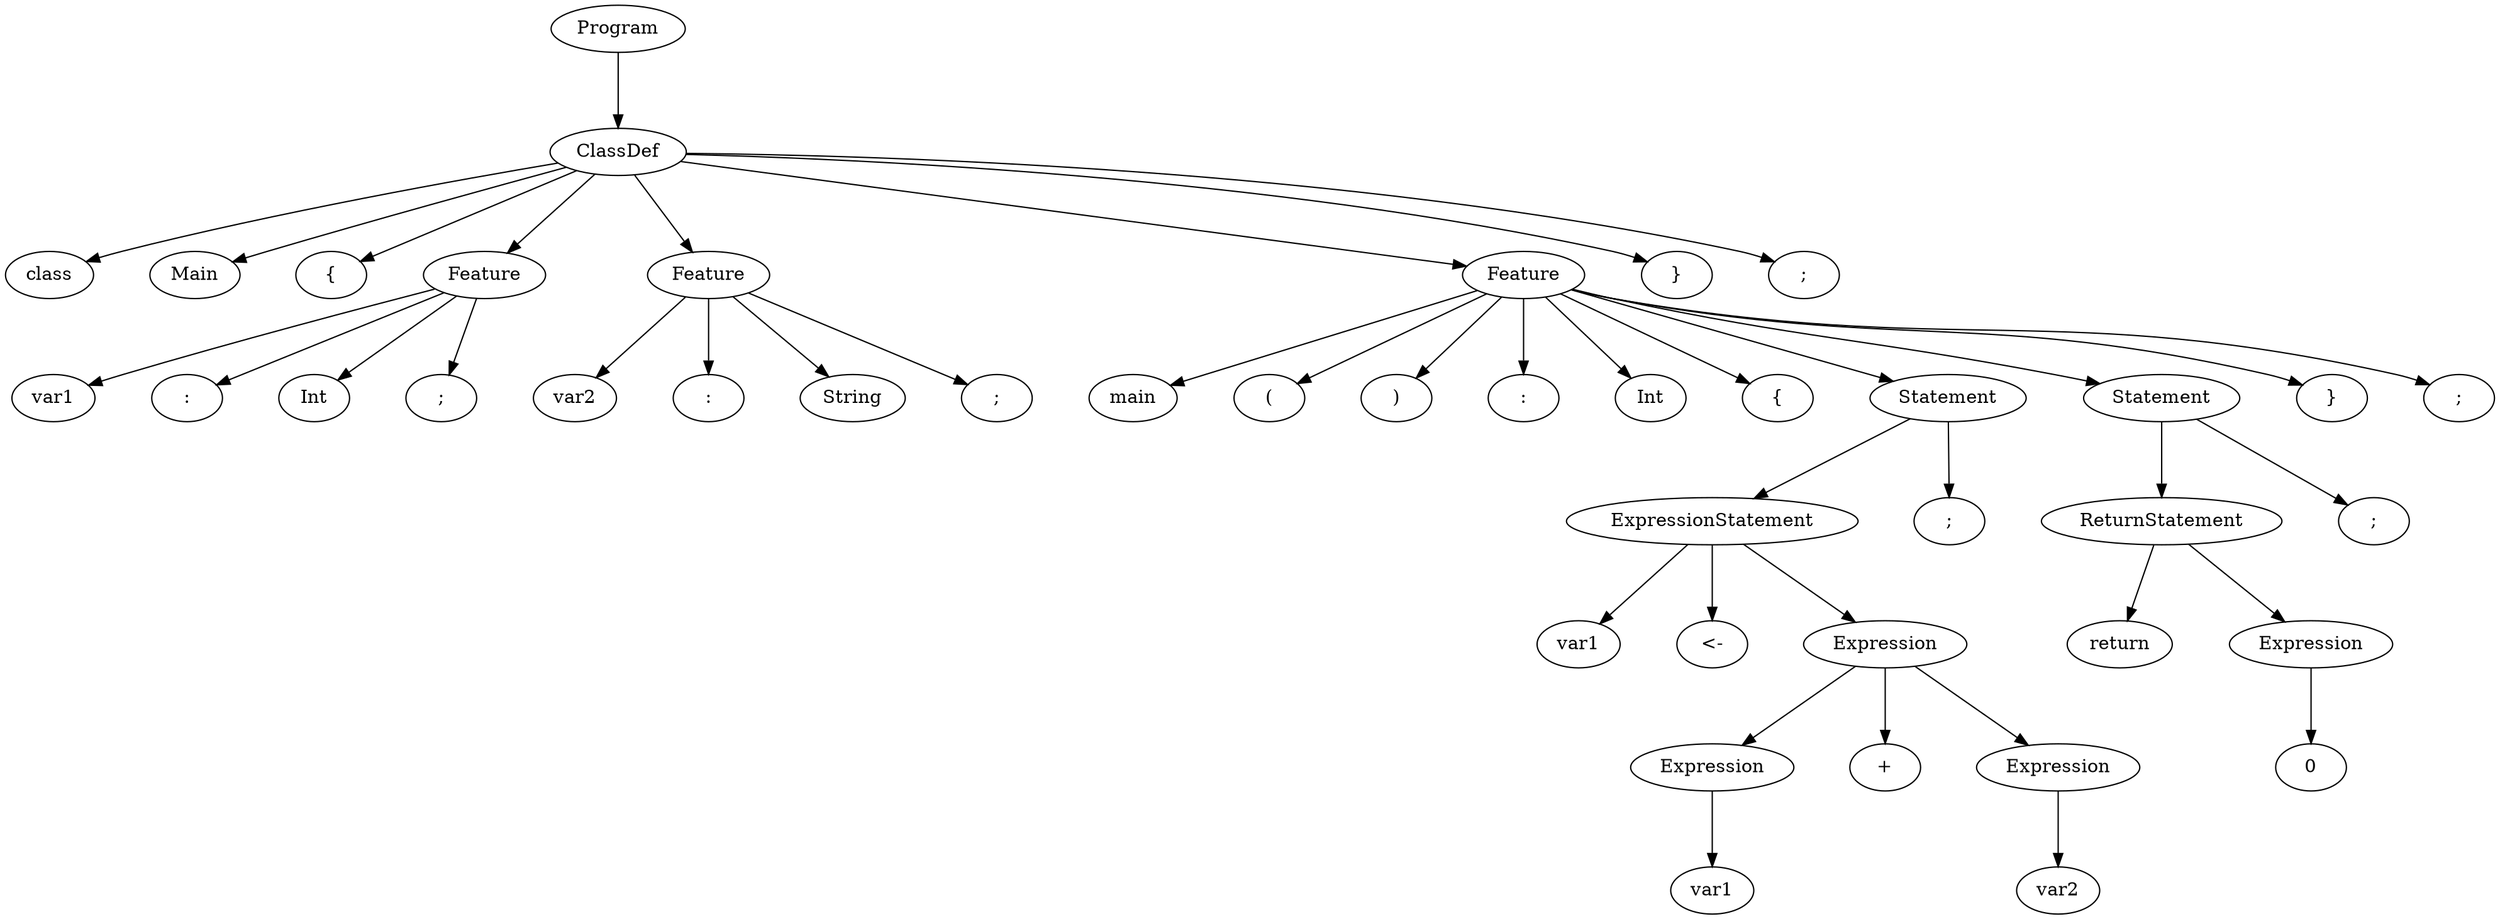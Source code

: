 digraph tree {
rankdir=TB;
nodesep=0.6;
ranksep=0.8;
    "Program_2161338549744" [label="Program"];
    "ClassDef_2161338550752" [label="ClassDef"];
    "class_2161338580544" [label="class"];
    "Main_2161338646656" [label="Main"];
    "{_2161338646912" [label="{"];
    "Feature_2161338549632" [label="Feature"];
    "var1_2161338646976" [label="var1"];
    ":_2161338647232" [label=":"];
    "Int_2161338646592" [label="Int"];
    ";_2161338647744" [label=";"];
    "Feature_2161338549856" [label="Feature"];
    "var2_2161338647168" [label="var2"];
    ":_2161338649024" [label=":"];
    "String_2161338648064" [label="String"];
    ";_2161338649088" [label=";"];
    "Feature_2161338549968" [label="Feature"];
    "main_2161338649344" [label="main"];
    "(_2161338646720" [label="("];
    ")_2161338648256" [label=")"];
    ":_2161338648192" [label=":"];
    "Int_2161338647552" [label="Int"];
    "{_2161338649600" [label="{"];
    "Statement_2161338550416" [label="Statement"];
    "ExpressionStatement_2161338550192" [label="ExpressionStatement"];
    "var1_2161338648960" [label="var1"];
    "<-_2161338649664" [label="<-"];
    "Expression_2161338550080" [label="Expression"];
    "Expression_2161338550528" [label="Expression"];
    "var1_2161338649856" [label="var1"];
    "+_2161338649920" [label="+"];
    "Expression_2161338550864" [label="Expression"];
    "var2_2161338649984" [label="var2"];
    ";_2161338649728" [label=";"];
    "Statement_2161338550304" [label="Statement"];
    "ReturnStatement_2161338550640" [label="ReturnStatement"];
    "return_2161338649792" [label="return"];
    "Expression_2161338550976" [label="Expression"];
    "0_2161338650176" [label="0"];
    ";_2161338650112" [label=";"];
    "}_2161338650240" [label="}"];
    ";_2161338650048" [label=";"];
    "}_2161338650304" [label="}"];
    ";_2161338650432" [label=";"];
    "Program_2161338549744" -> "ClassDef_2161338550752";
    "ClassDef_2161338550752" -> "class_2161338580544";
    "ClassDef_2161338550752" -> "Main_2161338646656";
    "ClassDef_2161338550752" -> "{_2161338646912";
    "ClassDef_2161338550752" -> "Feature_2161338549632";
    "ClassDef_2161338550752" -> "Feature_2161338549856";
    "ClassDef_2161338550752" -> "Feature_2161338549968";
    "ClassDef_2161338550752" -> "}_2161338650304";
    "ClassDef_2161338550752" -> ";_2161338650432";
    "Feature_2161338549632" -> "var1_2161338646976";
    "Feature_2161338549632" -> ":_2161338647232";
    "Feature_2161338549632" -> "Int_2161338646592";
    "Feature_2161338549632" -> ";_2161338647744";
    "Feature_2161338549856" -> "var2_2161338647168";
    "Feature_2161338549856" -> ":_2161338649024";
    "Feature_2161338549856" -> "String_2161338648064";
    "Feature_2161338549856" -> ";_2161338649088";
    "Feature_2161338549968" -> "main_2161338649344";
    "Feature_2161338549968" -> "(_2161338646720";
    "Feature_2161338549968" -> ")_2161338648256";
    "Feature_2161338549968" -> ":_2161338648192";
    "Feature_2161338549968" -> "Int_2161338647552";
    "Feature_2161338549968" -> "{_2161338649600";
    "Feature_2161338549968" -> "Statement_2161338550416";
    "Feature_2161338549968" -> "Statement_2161338550304";
    "Feature_2161338549968" -> "}_2161338650240";
    "Feature_2161338549968" -> ";_2161338650048";
    "Statement_2161338550416" -> "ExpressionStatement_2161338550192";
    "Statement_2161338550416" -> ";_2161338649728";
    "ExpressionStatement_2161338550192" -> "var1_2161338648960";
    "ExpressionStatement_2161338550192" -> "<-_2161338649664";
    "ExpressionStatement_2161338550192" -> "Expression_2161338550080";
    "Expression_2161338550080" -> "Expression_2161338550528";
    "Expression_2161338550080" -> "+_2161338649920";
    "Expression_2161338550080" -> "Expression_2161338550864";
    "Expression_2161338550528" -> "var1_2161338649856";
    "Expression_2161338550864" -> "var2_2161338649984";
    "Statement_2161338550304" -> "ReturnStatement_2161338550640";
    "Statement_2161338550304" -> ";_2161338650112";
    "ReturnStatement_2161338550640" -> "return_2161338649792";
    "ReturnStatement_2161338550640" -> "Expression_2161338550976";
    "Expression_2161338550976" -> "0_2161338650176";
}
